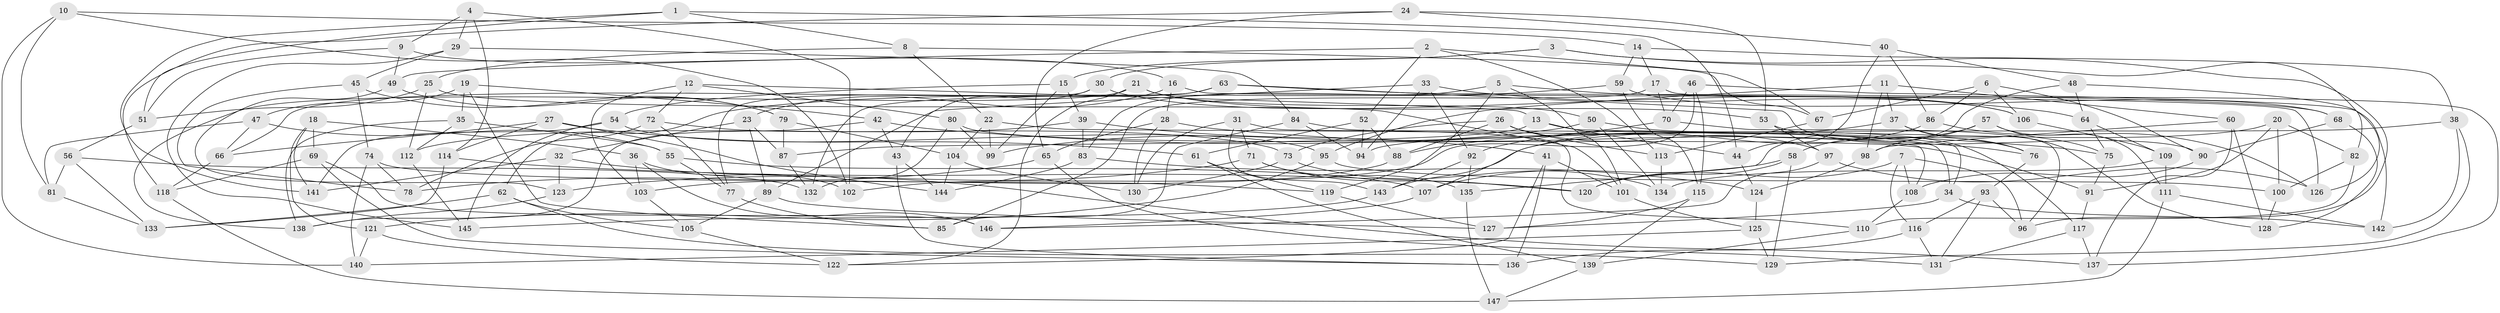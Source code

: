 // coarse degree distribution, {11: 0.06521739130434782, 9: 0.17391304347826086, 7: 0.1956521739130435, 4: 0.13043478260869565, 6: 0.1956521739130435, 10: 0.08695652173913043, 12: 0.021739130434782608, 5: 0.06521739130434782, 8: 0.043478260869565216, 3: 0.021739130434782608}
// Generated by graph-tools (version 1.1) at 2025/53/03/04/25 22:53:52]
// undirected, 147 vertices, 294 edges
graph export_dot {
  node [color=gray90,style=filled];
  1;
  2;
  3;
  4;
  5;
  6;
  7;
  8;
  9;
  10;
  11;
  12;
  13;
  14;
  15;
  16;
  17;
  18;
  19;
  20;
  21;
  22;
  23;
  24;
  25;
  26;
  27;
  28;
  29;
  30;
  31;
  32;
  33;
  34;
  35;
  36;
  37;
  38;
  39;
  40;
  41;
  42;
  43;
  44;
  45;
  46;
  47;
  48;
  49;
  50;
  51;
  52;
  53;
  54;
  55;
  56;
  57;
  58;
  59;
  60;
  61;
  62;
  63;
  64;
  65;
  66;
  67;
  68;
  69;
  70;
  71;
  72;
  73;
  74;
  75;
  76;
  77;
  78;
  79;
  80;
  81;
  82;
  83;
  84;
  85;
  86;
  87;
  88;
  89;
  90;
  91;
  92;
  93;
  94;
  95;
  96;
  97;
  98;
  99;
  100;
  101;
  102;
  103;
  104;
  105;
  106;
  107;
  108;
  109;
  110;
  111;
  112;
  113;
  114;
  115;
  116;
  117;
  118;
  119;
  120;
  121;
  122;
  123;
  124;
  125;
  126;
  127;
  128;
  129;
  130;
  131;
  132;
  133;
  134;
  135;
  136;
  137;
  138;
  139;
  140;
  141;
  142;
  143;
  144;
  145;
  146;
  147;
  1 -- 141;
  1 -- 44;
  1 -- 51;
  1 -- 8;
  2 -- 67;
  2 -- 52;
  2 -- 113;
  2 -- 49;
  3 -- 96;
  3 -- 82;
  3 -- 30;
  3 -- 15;
  4 -- 29;
  4 -- 114;
  4 -- 9;
  4 -- 102;
  5 -- 83;
  5 -- 106;
  5 -- 119;
  5 -- 101;
  6 -- 106;
  6 -- 67;
  6 -- 90;
  6 -- 86;
  7 -- 96;
  7 -- 120;
  7 -- 116;
  7 -- 108;
  8 -- 25;
  8 -- 22;
  8 -- 67;
  9 -- 51;
  9 -- 49;
  9 -- 16;
  10 -- 102;
  10 -- 140;
  10 -- 81;
  10 -- 14;
  11 -- 37;
  11 -- 60;
  11 -- 95;
  11 -- 98;
  12 -- 103;
  12 -- 13;
  12 -- 72;
  12 -- 80;
  13 -- 34;
  13 -- 44;
  13 -- 87;
  14 -- 17;
  14 -- 59;
  14 -- 38;
  15 -- 99;
  15 -- 54;
  15 -- 39;
  16 -- 23;
  16 -- 126;
  16 -- 28;
  17 -- 70;
  17 -- 85;
  17 -- 137;
  18 -- 36;
  18 -- 141;
  18 -- 121;
  18 -- 69;
  19 -- 47;
  19 -- 35;
  19 -- 85;
  19 -- 42;
  20 -- 100;
  20 -- 91;
  20 -- 82;
  20 -- 143;
  21 -- 138;
  21 -- 122;
  21 -- 53;
  21 -- 50;
  22 -- 108;
  22 -- 104;
  22 -- 99;
  23 -- 32;
  23 -- 87;
  23 -- 89;
  24 -- 40;
  24 -- 65;
  24 -- 53;
  24 -- 118;
  25 -- 51;
  25 -- 112;
  25 -- 101;
  26 -- 113;
  26 -- 88;
  26 -- 73;
  26 -- 97;
  27 -- 61;
  27 -- 144;
  27 -- 66;
  27 -- 114;
  28 -- 65;
  28 -- 76;
  28 -- 130;
  29 -- 45;
  29 -- 84;
  29 -- 145;
  30 -- 77;
  30 -- 106;
  30 -- 43;
  31 -- 71;
  31 -- 143;
  31 -- 34;
  31 -- 130;
  32 -- 123;
  32 -- 137;
  32 -- 141;
  33 -- 92;
  33 -- 64;
  33 -- 94;
  33 -- 89;
  34 -- 142;
  34 -- 127;
  35 -- 138;
  35 -- 55;
  35 -- 112;
  36 -- 146;
  36 -- 102;
  36 -- 103;
  37 -- 76;
  37 -- 128;
  37 -- 92;
  38 -- 142;
  38 -- 94;
  38 -- 129;
  39 -- 112;
  39 -- 83;
  39 -- 41;
  40 -- 44;
  40 -- 48;
  40 -- 86;
  41 -- 101;
  41 -- 136;
  41 -- 122;
  42 -- 75;
  42 -- 43;
  42 -- 138;
  43 -- 144;
  43 -- 136;
  44 -- 124;
  45 -- 79;
  45 -- 74;
  45 -- 78;
  46 -- 115;
  46 -- 142;
  46 -- 70;
  46 -- 102;
  47 -- 66;
  47 -- 81;
  47 -- 55;
  48 -- 135;
  48 -- 126;
  48 -- 64;
  49 -- 123;
  49 -- 79;
  50 -- 117;
  50 -- 134;
  50 -- 99;
  51 -- 56;
  52 -- 61;
  52 -- 94;
  52 -- 88;
  53 -- 97;
  53 -- 76;
  54 -- 141;
  54 -- 145;
  54 -- 95;
  55 -- 107;
  55 -- 77;
  56 -- 133;
  56 -- 81;
  56 -- 132;
  57 -- 98;
  57 -- 75;
  57 -- 58;
  57 -- 111;
  58 -- 107;
  58 -- 120;
  58 -- 129;
  59 -- 62;
  59 -- 115;
  59 -- 68;
  60 -- 137;
  60 -- 128;
  60 -- 98;
  61 -- 139;
  61 -- 119;
  62 -- 133;
  62 -- 105;
  62 -- 129;
  63 -- 66;
  63 -- 90;
  63 -- 132;
  63 -- 68;
  64 -- 109;
  64 -- 75;
  65 -- 78;
  65 -- 131;
  66 -- 118;
  67 -- 113;
  68 -- 128;
  68 -- 90;
  69 -- 136;
  69 -- 146;
  69 -- 118;
  70 -- 96;
  70 -- 88;
  71 -- 135;
  71 -- 120;
  71 -- 123;
  72 -- 78;
  72 -- 73;
  72 -- 77;
  73 -- 134;
  73 -- 130;
  74 -- 140;
  74 -- 78;
  74 -- 119;
  75 -- 91;
  76 -- 93;
  77 -- 85;
  79 -- 104;
  79 -- 87;
  80 -- 91;
  80 -- 99;
  80 -- 132;
  81 -- 133;
  82 -- 100;
  82 -- 110;
  83 -- 144;
  83 -- 124;
  84 -- 85;
  84 -- 110;
  84 -- 94;
  86 -- 107;
  86 -- 126;
  87 -- 132;
  88 -- 103;
  89 -- 105;
  89 -- 127;
  90 -- 108;
  91 -- 117;
  92 -- 135;
  92 -- 143;
  93 -- 96;
  93 -- 131;
  93 -- 116;
  95 -- 121;
  95 -- 100;
  97 -- 146;
  97 -- 126;
  98 -- 124;
  100 -- 128;
  101 -- 125;
  103 -- 105;
  104 -- 144;
  104 -- 130;
  105 -- 122;
  106 -- 109;
  107 -- 146;
  108 -- 110;
  109 -- 134;
  109 -- 111;
  110 -- 139;
  111 -- 142;
  111 -- 147;
  112 -- 145;
  113 -- 134;
  114 -- 120;
  114 -- 133;
  115 -- 139;
  115 -- 127;
  116 -- 131;
  116 -- 136;
  117 -- 137;
  117 -- 131;
  118 -- 147;
  119 -- 127;
  121 -- 140;
  121 -- 122;
  123 -- 138;
  124 -- 125;
  125 -- 140;
  125 -- 129;
  135 -- 147;
  139 -- 147;
  143 -- 145;
}
